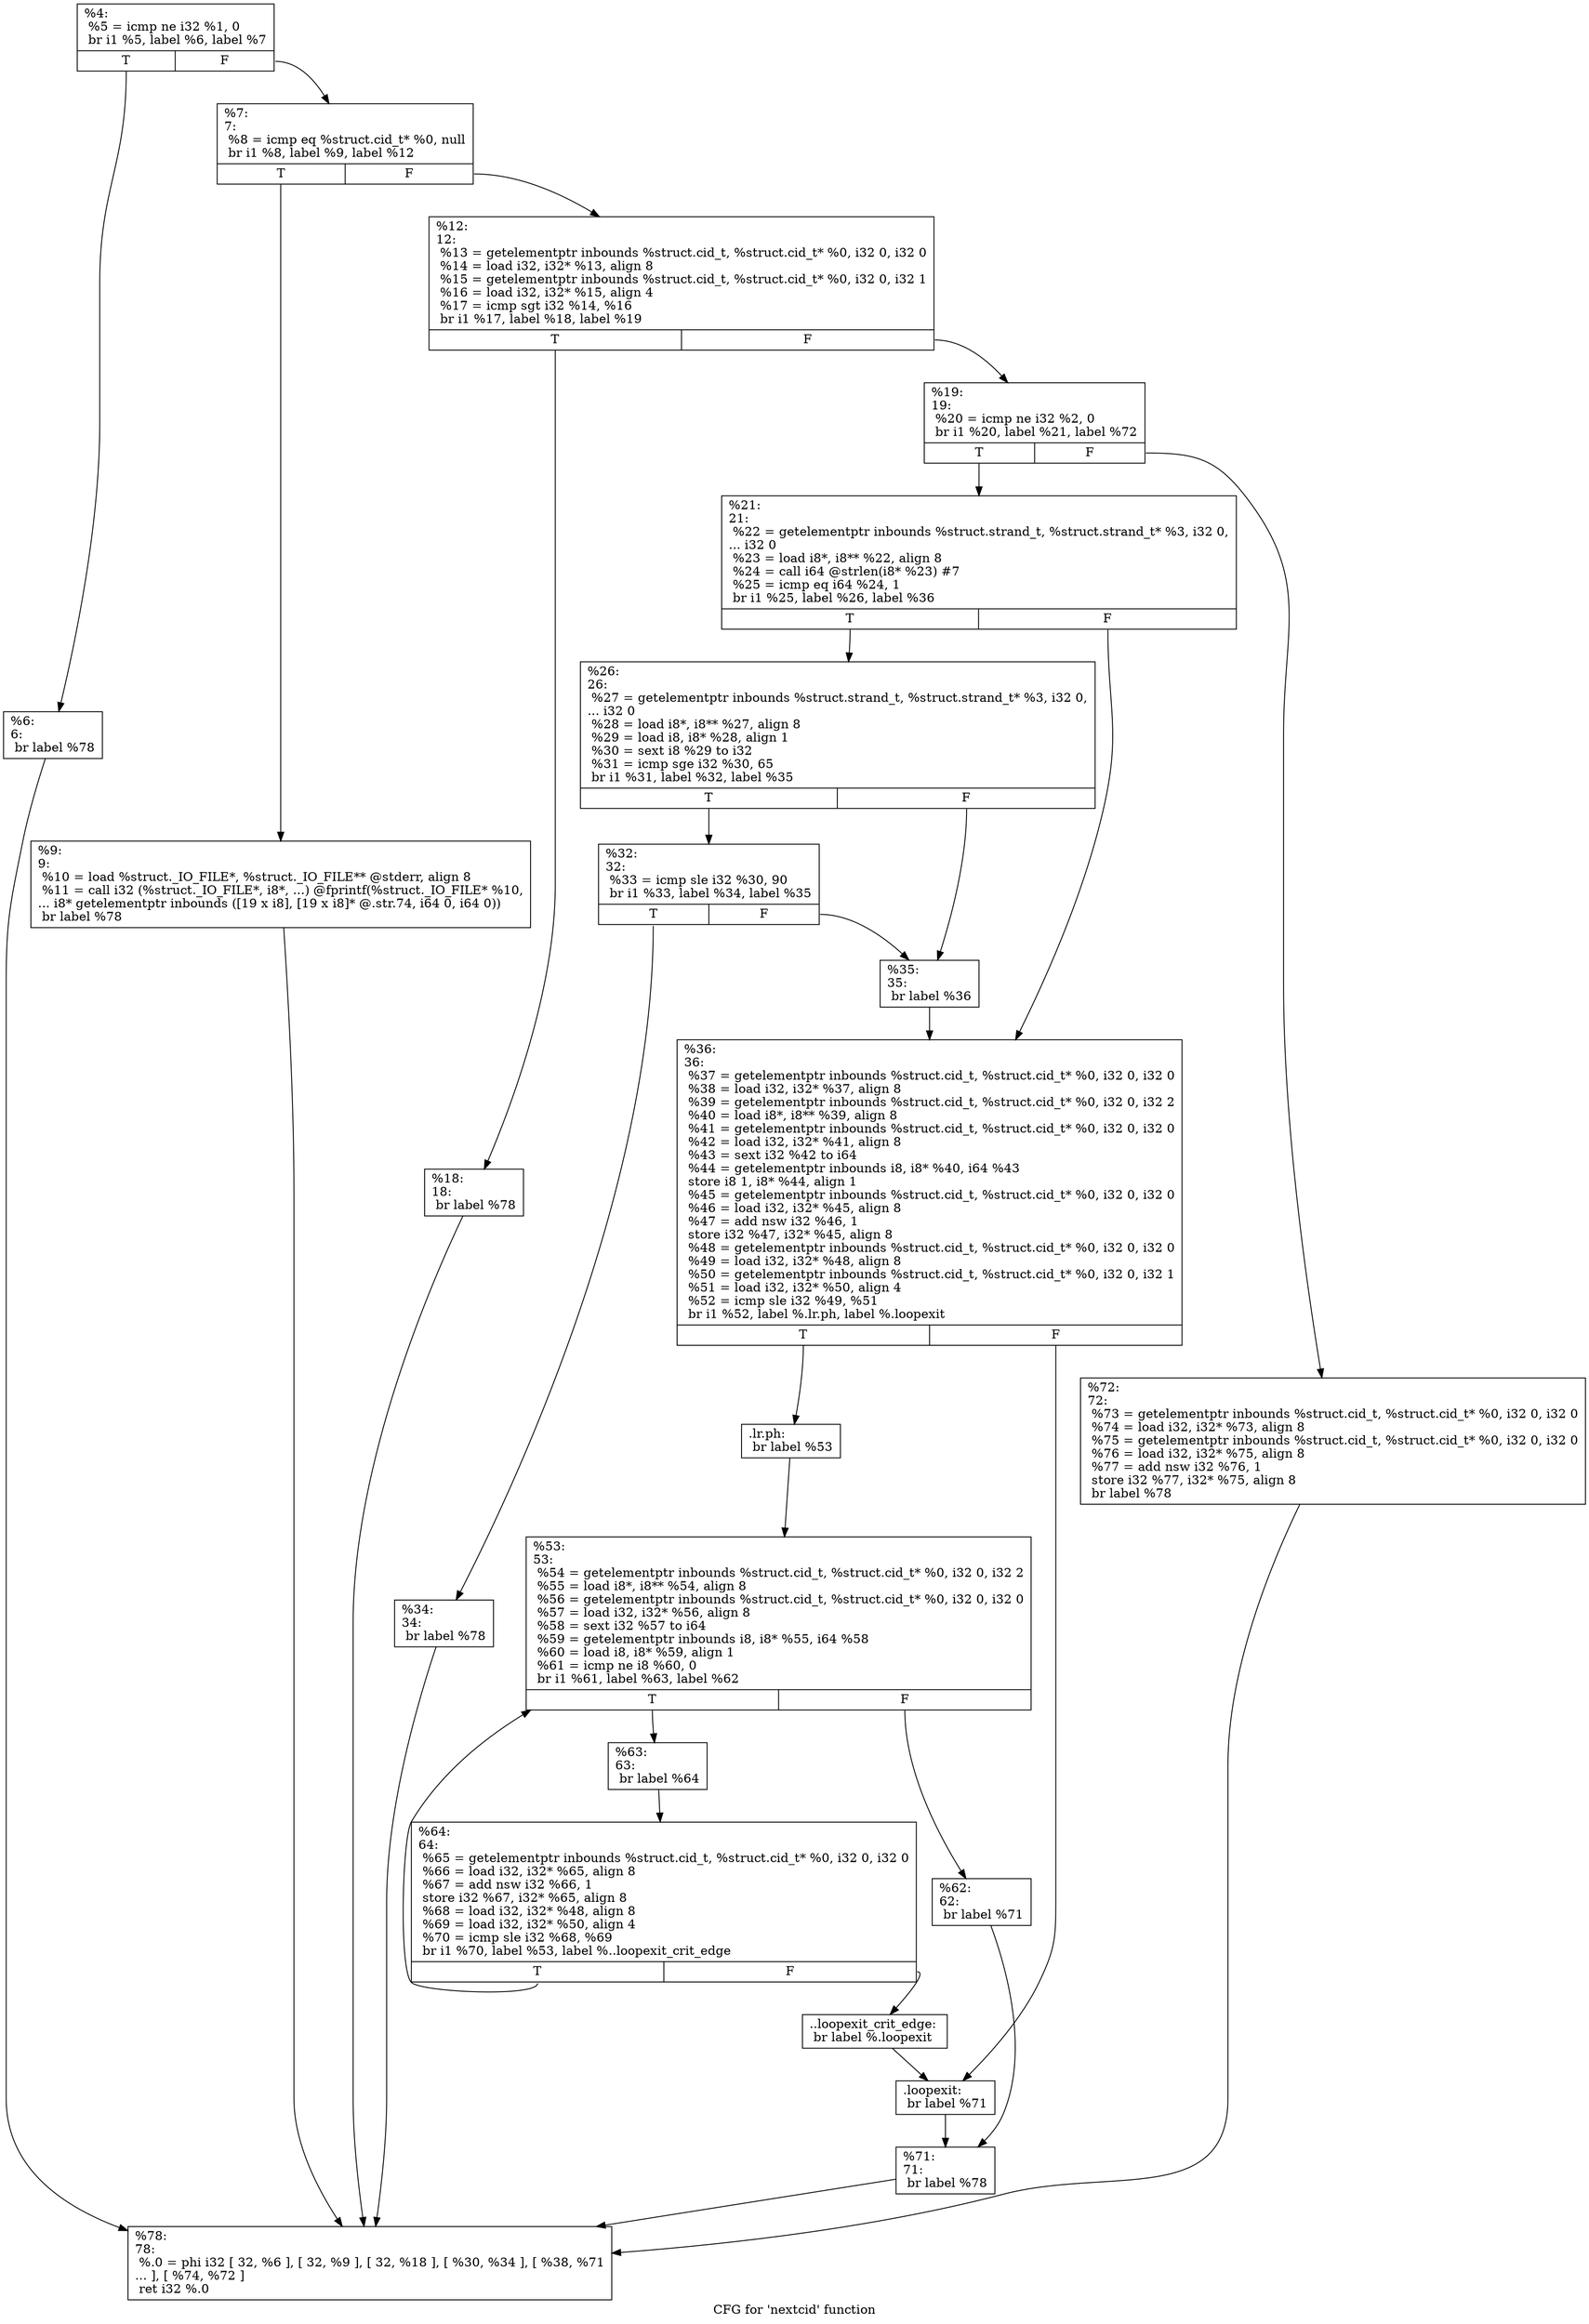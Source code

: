 digraph "CFG for 'nextcid' function" {
	label="CFG for 'nextcid' function";

	Node0x151d000 [shape=record,label="{%4:\l  %5 = icmp ne i32 %1, 0\l  br i1 %5, label %6, label %7\l|{<s0>T|<s1>F}}"];
	Node0x151d000:s0 -> Node0x151d110;
	Node0x151d000:s1 -> Node0x151d160;
	Node0x151d110 [shape=record,label="{%6:\l6:                                                \l  br label %78\l}"];
	Node0x151d110 -> Node0x151d240;
	Node0x151d160 [shape=record,label="{%7:\l7:                                                \l  %8 = icmp eq %struct.cid_t* %0, null\l  br i1 %8, label %9, label %12\l|{<s0>T|<s1>F}}"];
	Node0x151d160:s0 -> Node0x151d050;
	Node0x151d160:s1 -> Node0x151d390;
	Node0x151d050 [shape=record,label="{%9:\l9:                                                \l  %10 = load %struct._IO_FILE*, %struct._IO_FILE** @stderr, align 8\l  %11 = call i32 (%struct._IO_FILE*, i8*, ...) @fprintf(%struct._IO_FILE* %10,\l... i8* getelementptr inbounds ([19 x i8], [19 x i8]* @.str.74, i64 0, i64 0))\l  br label %78\l}"];
	Node0x151d050 -> Node0x151d240;
	Node0x151d390 [shape=record,label="{%12:\l12:                                               \l  %13 = getelementptr inbounds %struct.cid_t, %struct.cid_t* %0, i32 0, i32 0\l  %14 = load i32, i32* %13, align 8\l  %15 = getelementptr inbounds %struct.cid_t, %struct.cid_t* %0, i32 0, i32 1\l  %16 = load i32, i32* %15, align 4\l  %17 = icmp sgt i32 %14, %16\l  br i1 %17, label %18, label %19\l|{<s0>T|<s1>F}}"];
	Node0x151d390:s0 -> Node0x151d910;
	Node0x151d390:s1 -> Node0x151d960;
	Node0x151d910 [shape=record,label="{%18:\l18:                                               \l  br label %78\l}"];
	Node0x151d910 -> Node0x151d240;
	Node0x151d960 [shape=record,label="{%19:\l19:                                               \l  %20 = icmp ne i32 %2, 0\l  br i1 %20, label %21, label %72\l|{<s0>T|<s1>F}}"];
	Node0x151d960:s0 -> Node0x151da80;
	Node0x151d960:s1 -> Node0x151dad0;
	Node0x151da80 [shape=record,label="{%21:\l21:                                               \l  %22 = getelementptr inbounds %struct.strand_t, %struct.strand_t* %3, i32 0,\l... i32 0\l  %23 = load i8*, i8** %22, align 8\l  %24 = call i64 @strlen(i8* %23) #7\l  %25 = icmp eq i64 %24, 1\l  br i1 %25, label %26, label %36\l|{<s0>T|<s1>F}}"];
	Node0x151da80:s0 -> Node0x151ddf0;
	Node0x151da80:s1 -> Node0x151de40;
	Node0x151ddf0 [shape=record,label="{%26:\l26:                                               \l  %27 = getelementptr inbounds %struct.strand_t, %struct.strand_t* %3, i32 0,\l... i32 0\l  %28 = load i8*, i8** %27, align 8\l  %29 = load i8, i8* %28, align 1\l  %30 = sext i8 %29 to i32\l  %31 = icmp sge i32 %30, 65\l  br i1 %31, label %32, label %35\l|{<s0>T|<s1>F}}"];
	Node0x151ddf0:s0 -> Node0x151e150;
	Node0x151ddf0:s1 -> Node0x151e1a0;
	Node0x151e150 [shape=record,label="{%32:\l32:                                               \l  %33 = icmp sle i32 %30, 90\l  br i1 %33, label %34, label %35\l|{<s0>T|<s1>F}}"];
	Node0x151e150:s0 -> Node0x151e2f0;
	Node0x151e150:s1 -> Node0x151e1a0;
	Node0x151e2f0 [shape=record,label="{%34:\l34:                                               \l  br label %78\l}"];
	Node0x151e2f0 -> Node0x151d240;
	Node0x151e1a0 [shape=record,label="{%35:\l35:                                               \l  br label %36\l}"];
	Node0x151e1a0 -> Node0x151de40;
	Node0x151de40 [shape=record,label="{%36:\l36:                                               \l  %37 = getelementptr inbounds %struct.cid_t, %struct.cid_t* %0, i32 0, i32 0\l  %38 = load i32, i32* %37, align 8\l  %39 = getelementptr inbounds %struct.cid_t, %struct.cid_t* %0, i32 0, i32 2\l  %40 = load i8*, i8** %39, align 8\l  %41 = getelementptr inbounds %struct.cid_t, %struct.cid_t* %0, i32 0, i32 0\l  %42 = load i32, i32* %41, align 8\l  %43 = sext i32 %42 to i64\l  %44 = getelementptr inbounds i8, i8* %40, i64 %43\l  store i8 1, i8* %44, align 1\l  %45 = getelementptr inbounds %struct.cid_t, %struct.cid_t* %0, i32 0, i32 0\l  %46 = load i32, i32* %45, align 8\l  %47 = add nsw i32 %46, 1\l  store i32 %47, i32* %45, align 8\l  %48 = getelementptr inbounds %struct.cid_t, %struct.cid_t* %0, i32 0, i32 0\l  %49 = load i32, i32* %48, align 8\l  %50 = getelementptr inbounds %struct.cid_t, %struct.cid_t* %0, i32 0, i32 1\l  %51 = load i32, i32* %50, align 4\l  %52 = icmp sle i32 %49, %51\l  br i1 %52, label %.lr.ph, label %.loopexit\l|{<s0>T|<s1>F}}"];
	Node0x151de40:s0 -> Node0x151ed50;
	Node0x151de40:s1 -> Node0x151eee0;
	Node0x151ed50 [shape=record,label="{.lr.ph:                                           \l  br label %53\l}"];
	Node0x151ed50 -> Node0x151f020;
	Node0x151f020 [shape=record,label="{%53:\l53:                                               \l  %54 = getelementptr inbounds %struct.cid_t, %struct.cid_t* %0, i32 0, i32 2\l  %55 = load i8*, i8** %54, align 8\l  %56 = getelementptr inbounds %struct.cid_t, %struct.cid_t* %0, i32 0, i32 0\l  %57 = load i32, i32* %56, align 8\l  %58 = sext i32 %57 to i64\l  %59 = getelementptr inbounds i8, i8* %55, i64 %58\l  %60 = load i8, i8* %59, align 1\l  %61 = icmp ne i8 %60, 0\l  br i1 %61, label %63, label %62\l|{<s0>T|<s1>F}}"];
	Node0x151f020:s0 -> Node0x151f420;
	Node0x151f020:s1 -> Node0x151f470;
	Node0x151f470 [shape=record,label="{%62:\l62:                                               \l  br label %71\l}"];
	Node0x151f470 -> Node0x151f550;
	Node0x151f420 [shape=record,label="{%63:\l63:                                               \l  br label %64\l}"];
	Node0x151f420 -> Node0x151f600;
	Node0x151f600 [shape=record,label="{%64:\l64:                                               \l  %65 = getelementptr inbounds %struct.cid_t, %struct.cid_t* %0, i32 0, i32 0\l  %66 = load i32, i32* %65, align 8\l  %67 = add nsw i32 %66, 1\l  store i32 %67, i32* %65, align 8\l  %68 = load i32, i32* %48, align 8\l  %69 = load i32, i32* %50, align 4\l  %70 = icmp sle i32 %68, %69\l  br i1 %70, label %53, label %..loopexit_crit_edge\l|{<s0>T|<s1>F}}"];
	Node0x151f600:s0 -> Node0x151f020;
	Node0x151f600:s1 -> Node0x151f9d0;
	Node0x151f9d0 [shape=record,label="{..loopexit_crit_edge:                             \l  br label %.loopexit\l}"];
	Node0x151f9d0 -> Node0x151eee0;
	Node0x151eee0 [shape=record,label="{.loopexit:                                        \l  br label %71\l}"];
	Node0x151eee0 -> Node0x151f550;
	Node0x151f550 [shape=record,label="{%71:\l71:                                               \l  br label %78\l}"];
	Node0x151f550 -> Node0x151d240;
	Node0x151dad0 [shape=record,label="{%72:\l72:                                               \l  %73 = getelementptr inbounds %struct.cid_t, %struct.cid_t* %0, i32 0, i32 0\l  %74 = load i32, i32* %73, align 8\l  %75 = getelementptr inbounds %struct.cid_t, %struct.cid_t* %0, i32 0, i32 0\l  %76 = load i32, i32* %75, align 8\l  %77 = add nsw i32 %76, 1\l  store i32 %77, i32* %75, align 8\l  br label %78\l}"];
	Node0x151dad0 -> Node0x151d240;
	Node0x151d240 [shape=record,label="{%78:\l78:                                               \l  %.0 = phi i32 [ 32, %6 ], [ 32, %9 ], [ 32, %18 ], [ %30, %34 ], [ %38, %71\l... ], [ %74, %72 ]\l  ret i32 %.0\l}"];
}
